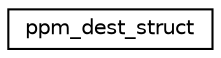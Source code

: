 digraph "Graphical Class Hierarchy"
{
  edge [fontname="Helvetica",fontsize="10",labelfontname="Helvetica",labelfontsize="10"];
  node [fontname="Helvetica",fontsize="10",shape=record];
  rankdir="LR";
  Node1 [label="ppm_dest_struct",height=0.2,width=0.4,color="black", fillcolor="white", style="filled",URL="$structppm__dest__struct.html"];
}
